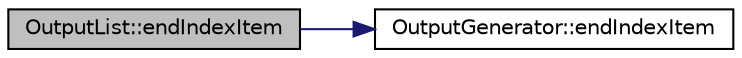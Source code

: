 digraph "OutputList::endIndexItem"
{
 // LATEX_PDF_SIZE
  edge [fontname="Helvetica",fontsize="10",labelfontname="Helvetica",labelfontsize="10"];
  node [fontname="Helvetica",fontsize="10",shape=record];
  rankdir="LR";
  Node1 [label="OutputList::endIndexItem",height=0.2,width=0.4,color="black", fillcolor="grey75", style="filled", fontcolor="black",tooltip=" "];
  Node1 -> Node2 [color="midnightblue",fontsize="10",style="solid",fontname="Helvetica"];
  Node2 [label="OutputGenerator::endIndexItem",height=0.2,width=0.4,color="black", fillcolor="white", style="filled",URL="$classOutputGenerator.html#a791beb97327d77e98f5dea84bbdc4306",tooltip=" "];
}
